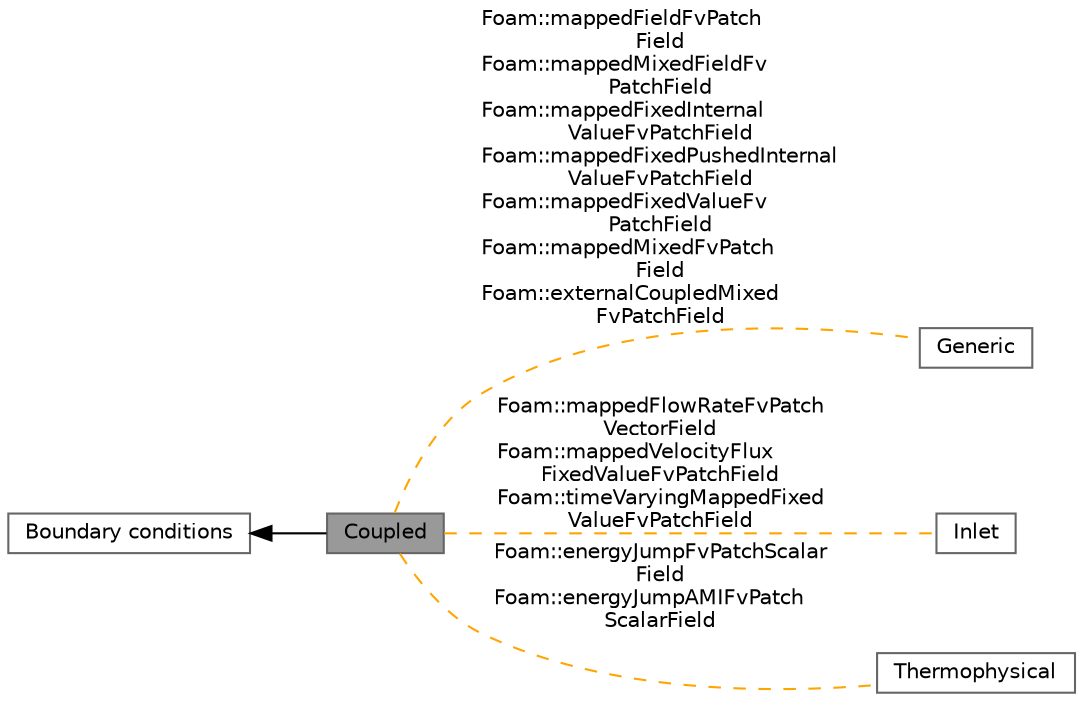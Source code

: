 digraph "Coupled"
{
 // LATEX_PDF_SIZE
  bgcolor="transparent";
  edge [fontname=Helvetica,fontsize=10,labelfontname=Helvetica,labelfontsize=10];
  node [fontname=Helvetica,fontsize=10,shape=box,height=0.2,width=0.4];
  rankdir=LR;
  Node2 [id="Node000002",label="Boundary conditions",height=0.2,width=0.4,color="grey40", fillcolor="white", style="filled",URL="$group__grpBoundaryConditions.html",tooltip=" "];
  Node1 [id="Node000001",label="Coupled",height=0.2,width=0.4,color="gray40", fillcolor="grey60", style="filled", fontcolor="black",tooltip=" "];
  Node3 [id="Node000003",label="Generic",height=0.2,width=0.4,color="grey40", fillcolor="white", style="filled",URL="$group__grpGenericBoundaryConditions.html",tooltip=" "];
  Node4 [id="Node000004",label="Inlet",height=0.2,width=0.4,color="grey40", fillcolor="white", style="filled",URL="$group__grpInletBoundaryConditions.html",tooltip=" "];
  Node5 [id="Node000005",label="Thermophysical",height=0.2,width=0.4,color="grey40", fillcolor="white", style="filled",URL="$group__grpThermoBoundaryConditions.html",tooltip=" "];
  Node2->Node1 [shape=plaintext, dir="back", style="solid"];
  Node1->Node3 [shape=plaintext, label="Foam::mappedFieldFvPatch\lField\nFoam::mappedMixedFieldFv\lPatchField\nFoam::mappedFixedInternal\lValueFvPatchField\nFoam::mappedFixedPushedInternal\lValueFvPatchField\nFoam::mappedFixedValueFv\lPatchField\nFoam::mappedMixedFvPatch\lField\nFoam::externalCoupledMixed\lFvPatchField", color="orange", dir="none", style="dashed"];
  Node1->Node4 [shape=plaintext, label="Foam::mappedFlowRateFvPatch\lVectorField\nFoam::mappedVelocityFlux\lFixedValueFvPatchField\nFoam::timeVaryingMappedFixed\lValueFvPatchField", color="orange", dir="none", style="dashed"];
  Node1->Node5 [shape=plaintext, label="Foam::energyJumpFvPatchScalar\lField\nFoam::energyJumpAMIFvPatch\lScalarField", color="orange", dir="none", style="dashed"];
}
